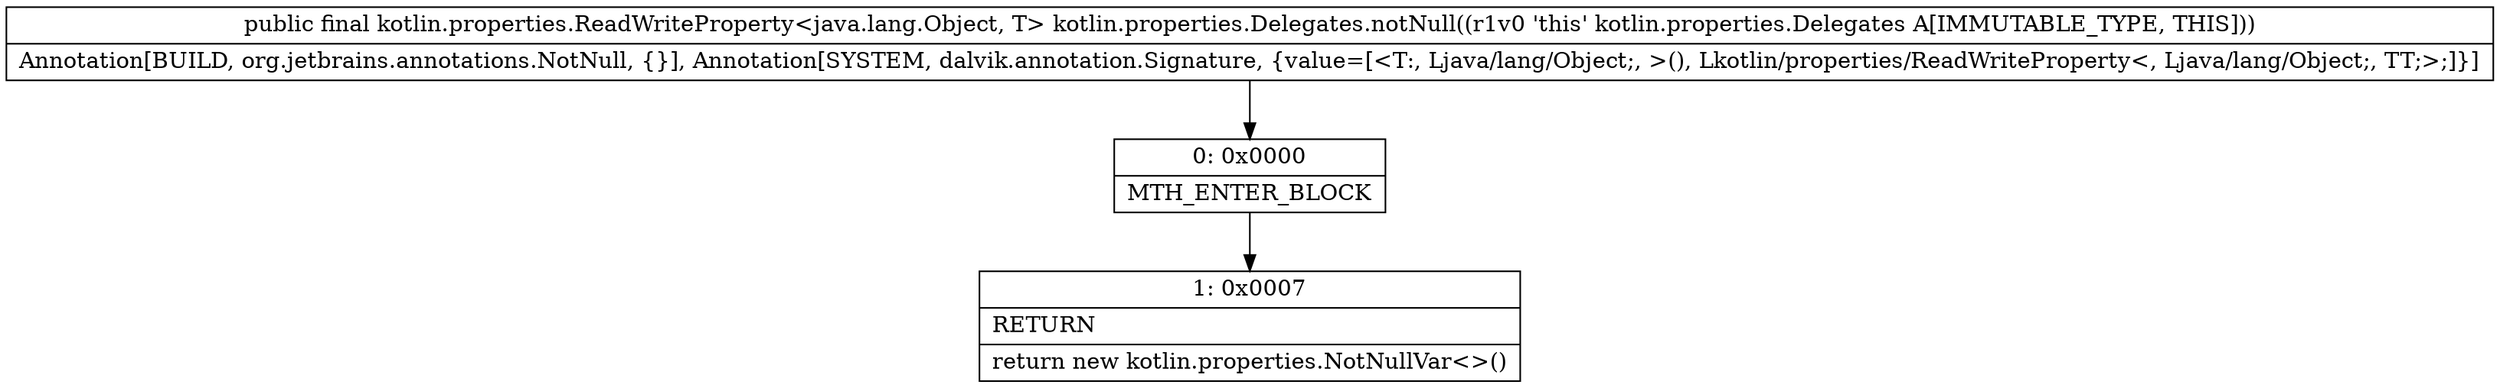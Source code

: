 digraph "CFG forkotlin.properties.Delegates.notNull()Lkotlin\/properties\/ReadWriteProperty;" {
Node_0 [shape=record,label="{0\:\ 0x0000|MTH_ENTER_BLOCK\l}"];
Node_1 [shape=record,label="{1\:\ 0x0007|RETURN\l|return new kotlin.properties.NotNullVar\<\>()\l}"];
MethodNode[shape=record,label="{public final kotlin.properties.ReadWriteProperty\<java.lang.Object, T\> kotlin.properties.Delegates.notNull((r1v0 'this' kotlin.properties.Delegates A[IMMUTABLE_TYPE, THIS]))  | Annotation[BUILD, org.jetbrains.annotations.NotNull, \{\}], Annotation[SYSTEM, dalvik.annotation.Signature, \{value=[\<T:, Ljava\/lang\/Object;, \>(), Lkotlin\/properties\/ReadWriteProperty\<, Ljava\/lang\/Object;, TT;\>;]\}]\l}"];
MethodNode -> Node_0;
Node_0 -> Node_1;
}

